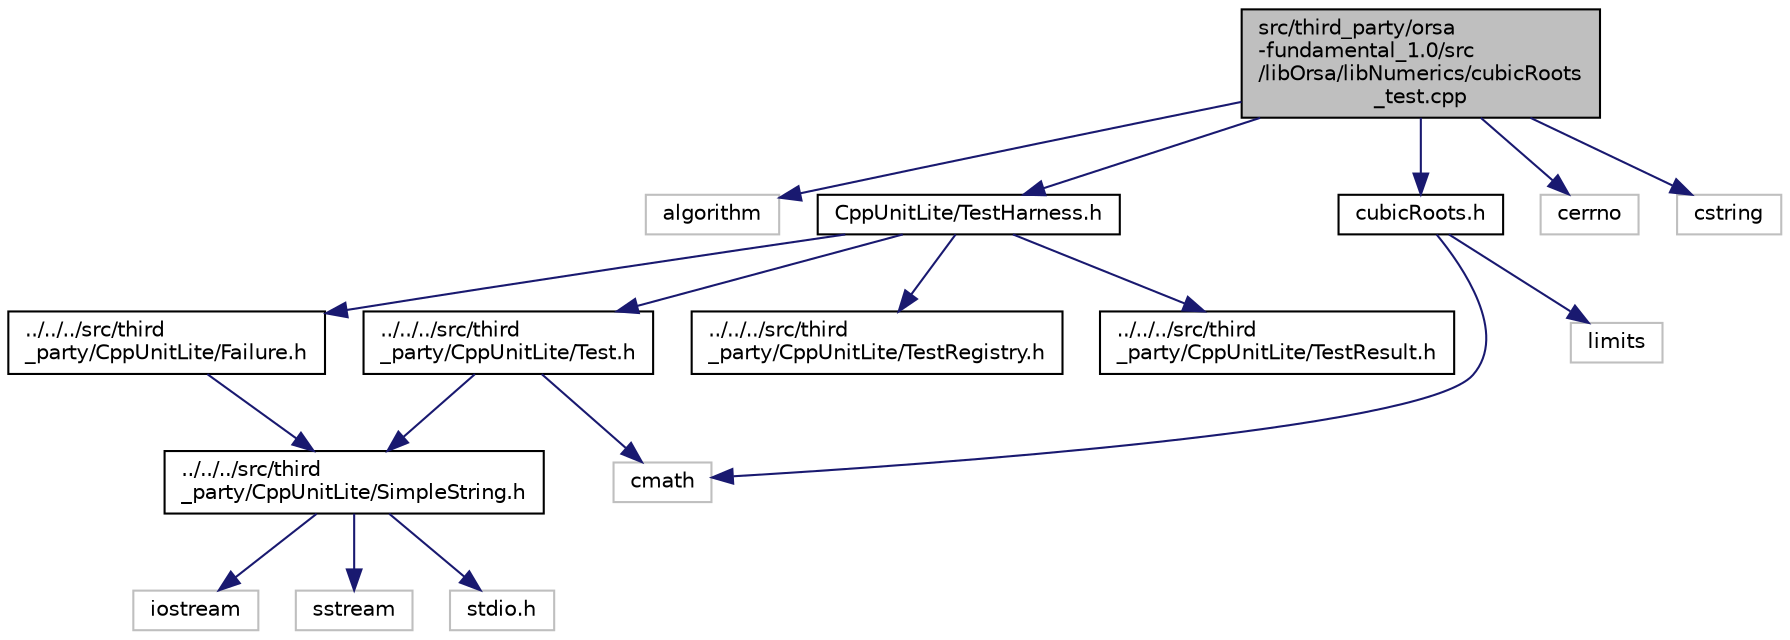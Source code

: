 digraph "src/third_party/orsa-fundamental_1.0/src/libOrsa/libNumerics/cubicRoots_test.cpp"
{
  edge [fontname="Helvetica",fontsize="10",labelfontname="Helvetica",labelfontsize="10"];
  node [fontname="Helvetica",fontsize="10",shape=record];
  Node1 [label="src/third_party/orsa\l-fundamental_1.0/src\l/libOrsa/libNumerics/cubicRoots\l_test.cpp",height=0.2,width=0.4,color="black", fillcolor="grey75", style="filled", fontcolor="black"];
  Node1 -> Node2 [color="midnightblue",fontsize="10",style="solid",fontname="Helvetica"];
  Node2 [label="algorithm",height=0.2,width=0.4,color="grey75", fillcolor="white", style="filled"];
  Node1 -> Node3 [color="midnightblue",fontsize="10",style="solid",fontname="Helvetica"];
  Node3 [label="CppUnitLite/TestHarness.h",height=0.2,width=0.4,color="black", fillcolor="white", style="filled",URL="$TestHarness_8h.html"];
  Node3 -> Node4 [color="midnightblue",fontsize="10",style="solid",fontname="Helvetica"];
  Node4 [label="../../../src/third\l_party/CppUnitLite/Failure.h",height=0.2,width=0.4,color="black", fillcolor="white", style="filled",URL="$Failure_8h.html"];
  Node4 -> Node5 [color="midnightblue",fontsize="10",style="solid",fontname="Helvetica"];
  Node5 [label="../../../src/third\l_party/CppUnitLite/SimpleString.h",height=0.2,width=0.4,color="black", fillcolor="white", style="filled",URL="$SimpleString_8h.html"];
  Node5 -> Node6 [color="midnightblue",fontsize="10",style="solid",fontname="Helvetica"];
  Node6 [label="iostream",height=0.2,width=0.4,color="grey75", fillcolor="white", style="filled"];
  Node5 -> Node7 [color="midnightblue",fontsize="10",style="solid",fontname="Helvetica"];
  Node7 [label="sstream",height=0.2,width=0.4,color="grey75", fillcolor="white", style="filled"];
  Node5 -> Node8 [color="midnightblue",fontsize="10",style="solid",fontname="Helvetica"];
  Node8 [label="stdio.h",height=0.2,width=0.4,color="grey75", fillcolor="white", style="filled"];
  Node3 -> Node9 [color="midnightblue",fontsize="10",style="solid",fontname="Helvetica"];
  Node9 [label="../../../src/third\l_party/CppUnitLite/Test.h",height=0.2,width=0.4,color="black", fillcolor="white", style="filled",URL="$Test_8h.html"];
  Node9 -> Node10 [color="midnightblue",fontsize="10",style="solid",fontname="Helvetica"];
  Node10 [label="cmath",height=0.2,width=0.4,color="grey75", fillcolor="white", style="filled"];
  Node9 -> Node5 [color="midnightblue",fontsize="10",style="solid",fontname="Helvetica"];
  Node3 -> Node11 [color="midnightblue",fontsize="10",style="solid",fontname="Helvetica"];
  Node11 [label="../../../src/third\l_party/CppUnitLite/TestRegistry.h",height=0.2,width=0.4,color="black", fillcolor="white", style="filled",URL="$TestRegistry_8h.html"];
  Node3 -> Node12 [color="midnightblue",fontsize="10",style="solid",fontname="Helvetica"];
  Node12 [label="../../../src/third\l_party/CppUnitLite/TestResult.h",height=0.2,width=0.4,color="black", fillcolor="white", style="filled",URL="$TestResult_8h.html"];
  Node1 -> Node13 [color="midnightblue",fontsize="10",style="solid",fontname="Helvetica"];
  Node13 [label="cubicRoots.h",height=0.2,width=0.4,color="black", fillcolor="white", style="filled",URL="$libNumerics_2cubicRoots_8h.html"];
  Node13 -> Node10 [color="midnightblue",fontsize="10",style="solid",fontname="Helvetica"];
  Node13 -> Node14 [color="midnightblue",fontsize="10",style="solid",fontname="Helvetica"];
  Node14 [label="limits",height=0.2,width=0.4,color="grey75", fillcolor="white", style="filled"];
  Node1 -> Node15 [color="midnightblue",fontsize="10",style="solid",fontname="Helvetica"];
  Node15 [label="cerrno",height=0.2,width=0.4,color="grey75", fillcolor="white", style="filled"];
  Node1 -> Node16 [color="midnightblue",fontsize="10",style="solid",fontname="Helvetica"];
  Node16 [label="cstring",height=0.2,width=0.4,color="grey75", fillcolor="white", style="filled"];
}
